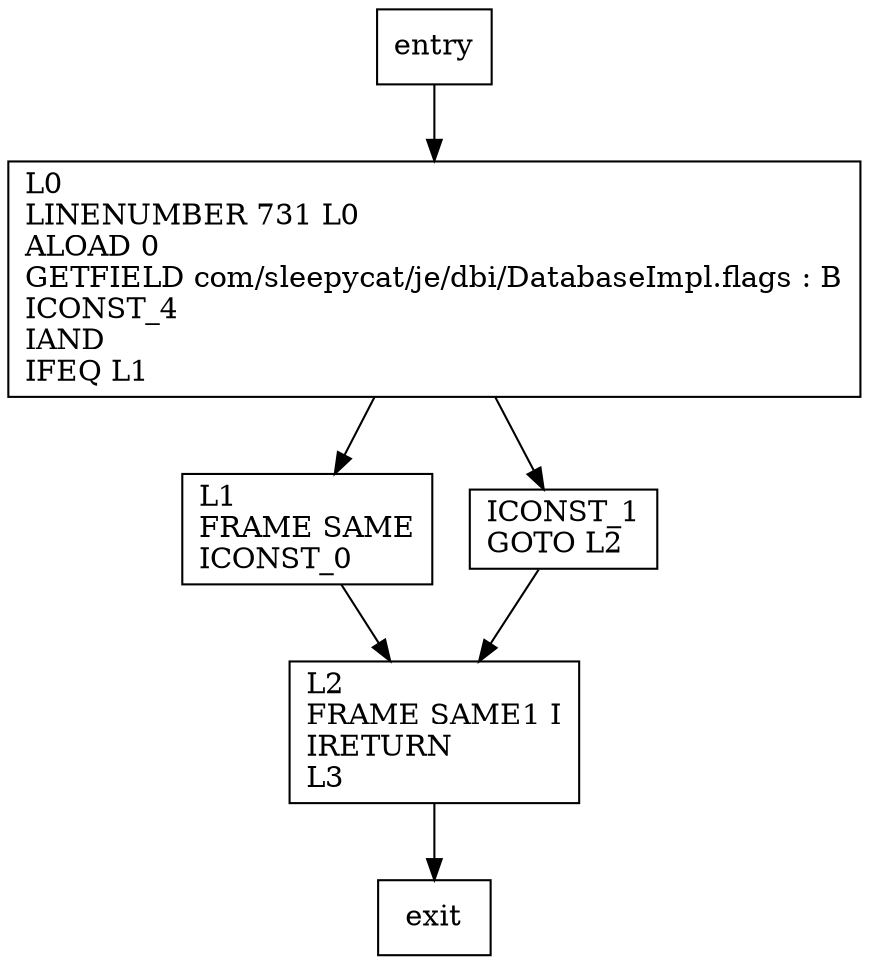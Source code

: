 digraph replicatedBitSet {
node [shape=record];
1840952796 [label="L1\lFRAME SAME\lICONST_0\l"];
1186309530 [label="L2\lFRAME SAME1 I\lIRETURN\lL3\l"];
413094111 [label="ICONST_1\lGOTO L2\l"];
703308584 [label="L0\lLINENUMBER 731 L0\lALOAD 0\lGETFIELD com/sleepycat/je/dbi/DatabaseImpl.flags : B\lICONST_4\lIAND\lIFEQ L1\l"];
entry;
exit;
entry -> 703308584;
1840952796 -> 1186309530;
1186309530 -> exit;
413094111 -> 1186309530;
703308584 -> 1840952796;
703308584 -> 413094111;
}
